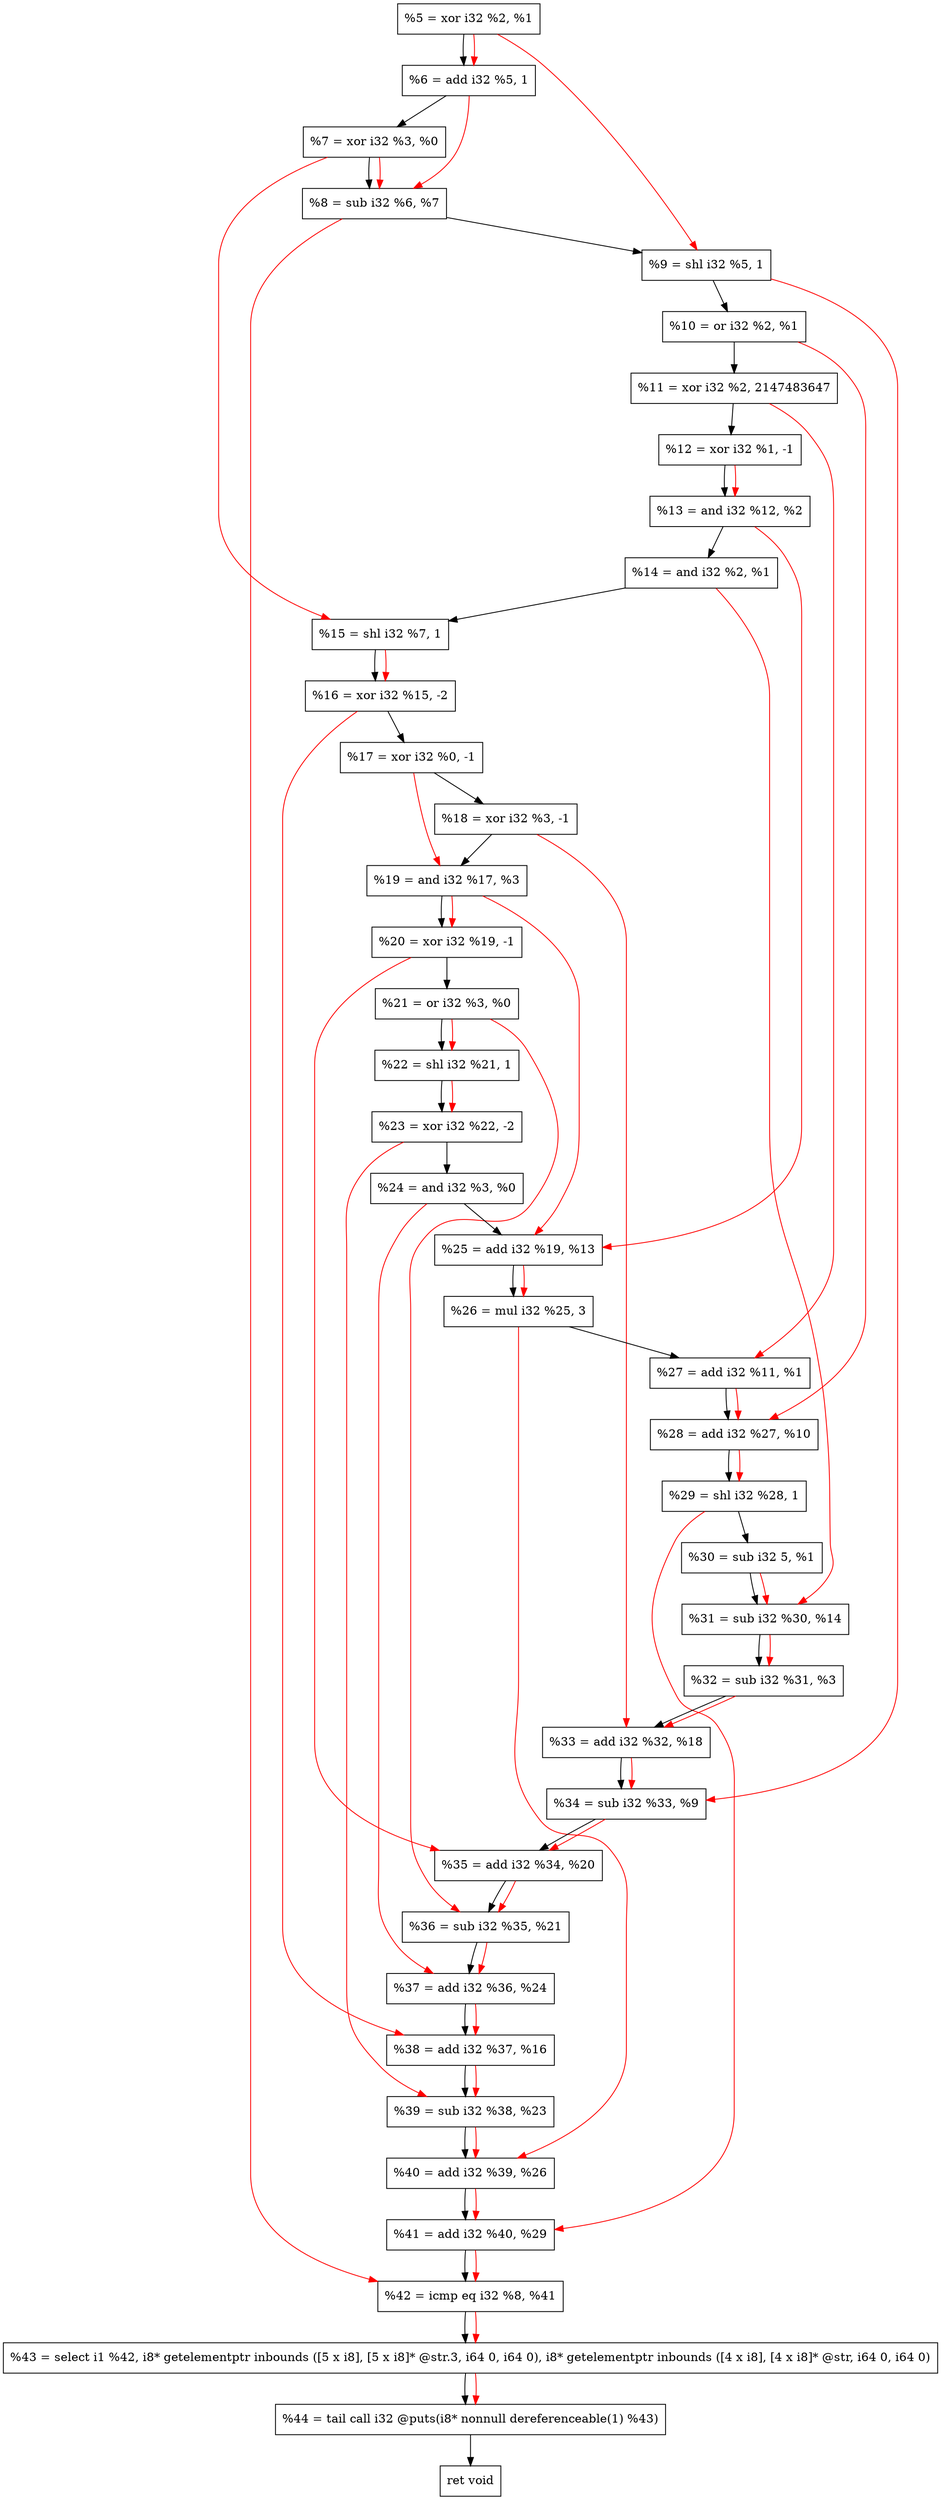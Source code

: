 digraph "DFG for'crackme' function" {
	Node0x1e76ac0[shape=record, label="  %5 = xor i32 %2, %1"];
	Node0x1e77140[shape=record, label="  %6 = add i32 %5, 1"];
	Node0x1e771b0[shape=record, label="  %7 = xor i32 %3, %0"];
	Node0x1e77220[shape=record, label="  %8 = sub i32 %6, %7"];
	Node0x1e77290[shape=record, label="  %9 = shl i32 %5, 1"];
	Node0x1e77300[shape=record, label="  %10 = or i32 %2, %1"];
	Node0x1e773a0[shape=record, label="  %11 = xor i32 %2, 2147483647"];
	Node0x1e77440[shape=record, label="  %12 = xor i32 %1, -1"];
	Node0x1e774b0[shape=record, label="  %13 = and i32 %12, %2"];
	Node0x1e77520[shape=record, label="  %14 = and i32 %2, %1"];
	Node0x1e77590[shape=record, label="  %15 = shl i32 %7, 1"];
	Node0x1e77630[shape=record, label="  %16 = xor i32 %15, -2"];
	Node0x1e776a0[shape=record, label="  %17 = xor i32 %0, -1"];
	Node0x1e77710[shape=record, label="  %18 = xor i32 %3, -1"];
	Node0x1e77780[shape=record, label="  %19 = and i32 %17, %3"];
	Node0x1e777f0[shape=record, label="  %20 = xor i32 %19, -1"];
	Node0x1e77860[shape=record, label="  %21 = or i32 %3, %0"];
	Node0x1e778d0[shape=record, label="  %22 = shl i32 %21, 1"];
	Node0x1e77940[shape=record, label="  %23 = xor i32 %22, -2"];
	Node0x1e779b0[shape=record, label="  %24 = and i32 %3, %0"];
	Node0x1e77a20[shape=record, label="  %25 = add i32 %19, %13"];
	Node0x1e77ac0[shape=record, label="  %26 = mul i32 %25, 3"];
	Node0x1e77b30[shape=record, label="  %27 = add i32 %11, %1"];
	Node0x1e77ba0[shape=record, label="  %28 = add i32 %27, %10"];
	Node0x1e77c10[shape=record, label="  %29 = shl i32 %28, 1"];
	Node0x1e77cb0[shape=record, label="  %30 = sub i32 5, %1"];
	Node0x1e77d20[shape=record, label="  %31 = sub i32 %30, %14"];
	Node0x1e77d90[shape=record, label="  %32 = sub i32 %31, %3"];
	Node0x1e78010[shape=record, label="  %33 = add i32 %32, %18"];
	Node0x1e78080[shape=record, label="  %34 = sub i32 %33, %9"];
	Node0x1e780f0[shape=record, label="  %35 = add i32 %34, %20"];
	Node0x1e78160[shape=record, label="  %36 = sub i32 %35, %21"];
	Node0x1e781d0[shape=record, label="  %37 = add i32 %36, %24"];
	Node0x1e78240[shape=record, label="  %38 = add i32 %37, %16"];
	Node0x1e782b0[shape=record, label="  %39 = sub i32 %38, %23"];
	Node0x1e78320[shape=record, label="  %40 = add i32 %39, %26"];
	Node0x1e78390[shape=record, label="  %41 = add i32 %40, %29"];
	Node0x1e78400[shape=record, label="  %42 = icmp eq i32 %8, %41"];
	Node0x1e17268[shape=record, label="  %43 = select i1 %42, i8* getelementptr inbounds ([5 x i8], [5 x i8]* @str.3, i64 0, i64 0), i8* getelementptr inbounds ([4 x i8], [4 x i8]* @str, i64 0, i64 0)"];
	Node0x1e788a0[shape=record, label="  %44 = tail call i32 @puts(i8* nonnull dereferenceable(1) %43)"];
	Node0x1e788f0[shape=record, label="  ret void"];
	Node0x1e76ac0 -> Node0x1e77140;
	Node0x1e77140 -> Node0x1e771b0;
	Node0x1e771b0 -> Node0x1e77220;
	Node0x1e77220 -> Node0x1e77290;
	Node0x1e77290 -> Node0x1e77300;
	Node0x1e77300 -> Node0x1e773a0;
	Node0x1e773a0 -> Node0x1e77440;
	Node0x1e77440 -> Node0x1e774b0;
	Node0x1e774b0 -> Node0x1e77520;
	Node0x1e77520 -> Node0x1e77590;
	Node0x1e77590 -> Node0x1e77630;
	Node0x1e77630 -> Node0x1e776a0;
	Node0x1e776a0 -> Node0x1e77710;
	Node0x1e77710 -> Node0x1e77780;
	Node0x1e77780 -> Node0x1e777f0;
	Node0x1e777f0 -> Node0x1e77860;
	Node0x1e77860 -> Node0x1e778d0;
	Node0x1e778d0 -> Node0x1e77940;
	Node0x1e77940 -> Node0x1e779b0;
	Node0x1e779b0 -> Node0x1e77a20;
	Node0x1e77a20 -> Node0x1e77ac0;
	Node0x1e77ac0 -> Node0x1e77b30;
	Node0x1e77b30 -> Node0x1e77ba0;
	Node0x1e77ba0 -> Node0x1e77c10;
	Node0x1e77c10 -> Node0x1e77cb0;
	Node0x1e77cb0 -> Node0x1e77d20;
	Node0x1e77d20 -> Node0x1e77d90;
	Node0x1e77d90 -> Node0x1e78010;
	Node0x1e78010 -> Node0x1e78080;
	Node0x1e78080 -> Node0x1e780f0;
	Node0x1e780f0 -> Node0x1e78160;
	Node0x1e78160 -> Node0x1e781d0;
	Node0x1e781d0 -> Node0x1e78240;
	Node0x1e78240 -> Node0x1e782b0;
	Node0x1e782b0 -> Node0x1e78320;
	Node0x1e78320 -> Node0x1e78390;
	Node0x1e78390 -> Node0x1e78400;
	Node0x1e78400 -> Node0x1e17268;
	Node0x1e17268 -> Node0x1e788a0;
	Node0x1e788a0 -> Node0x1e788f0;
edge [color=red]
	Node0x1e76ac0 -> Node0x1e77140;
	Node0x1e77140 -> Node0x1e77220;
	Node0x1e771b0 -> Node0x1e77220;
	Node0x1e76ac0 -> Node0x1e77290;
	Node0x1e77440 -> Node0x1e774b0;
	Node0x1e771b0 -> Node0x1e77590;
	Node0x1e77590 -> Node0x1e77630;
	Node0x1e776a0 -> Node0x1e77780;
	Node0x1e77780 -> Node0x1e777f0;
	Node0x1e77860 -> Node0x1e778d0;
	Node0x1e778d0 -> Node0x1e77940;
	Node0x1e77780 -> Node0x1e77a20;
	Node0x1e774b0 -> Node0x1e77a20;
	Node0x1e77a20 -> Node0x1e77ac0;
	Node0x1e773a0 -> Node0x1e77b30;
	Node0x1e77b30 -> Node0x1e77ba0;
	Node0x1e77300 -> Node0x1e77ba0;
	Node0x1e77ba0 -> Node0x1e77c10;
	Node0x1e77cb0 -> Node0x1e77d20;
	Node0x1e77520 -> Node0x1e77d20;
	Node0x1e77d20 -> Node0x1e77d90;
	Node0x1e77d90 -> Node0x1e78010;
	Node0x1e77710 -> Node0x1e78010;
	Node0x1e78010 -> Node0x1e78080;
	Node0x1e77290 -> Node0x1e78080;
	Node0x1e78080 -> Node0x1e780f0;
	Node0x1e777f0 -> Node0x1e780f0;
	Node0x1e780f0 -> Node0x1e78160;
	Node0x1e77860 -> Node0x1e78160;
	Node0x1e78160 -> Node0x1e781d0;
	Node0x1e779b0 -> Node0x1e781d0;
	Node0x1e781d0 -> Node0x1e78240;
	Node0x1e77630 -> Node0x1e78240;
	Node0x1e78240 -> Node0x1e782b0;
	Node0x1e77940 -> Node0x1e782b0;
	Node0x1e782b0 -> Node0x1e78320;
	Node0x1e77ac0 -> Node0x1e78320;
	Node0x1e78320 -> Node0x1e78390;
	Node0x1e77c10 -> Node0x1e78390;
	Node0x1e77220 -> Node0x1e78400;
	Node0x1e78390 -> Node0x1e78400;
	Node0x1e78400 -> Node0x1e17268;
	Node0x1e17268 -> Node0x1e788a0;
}

